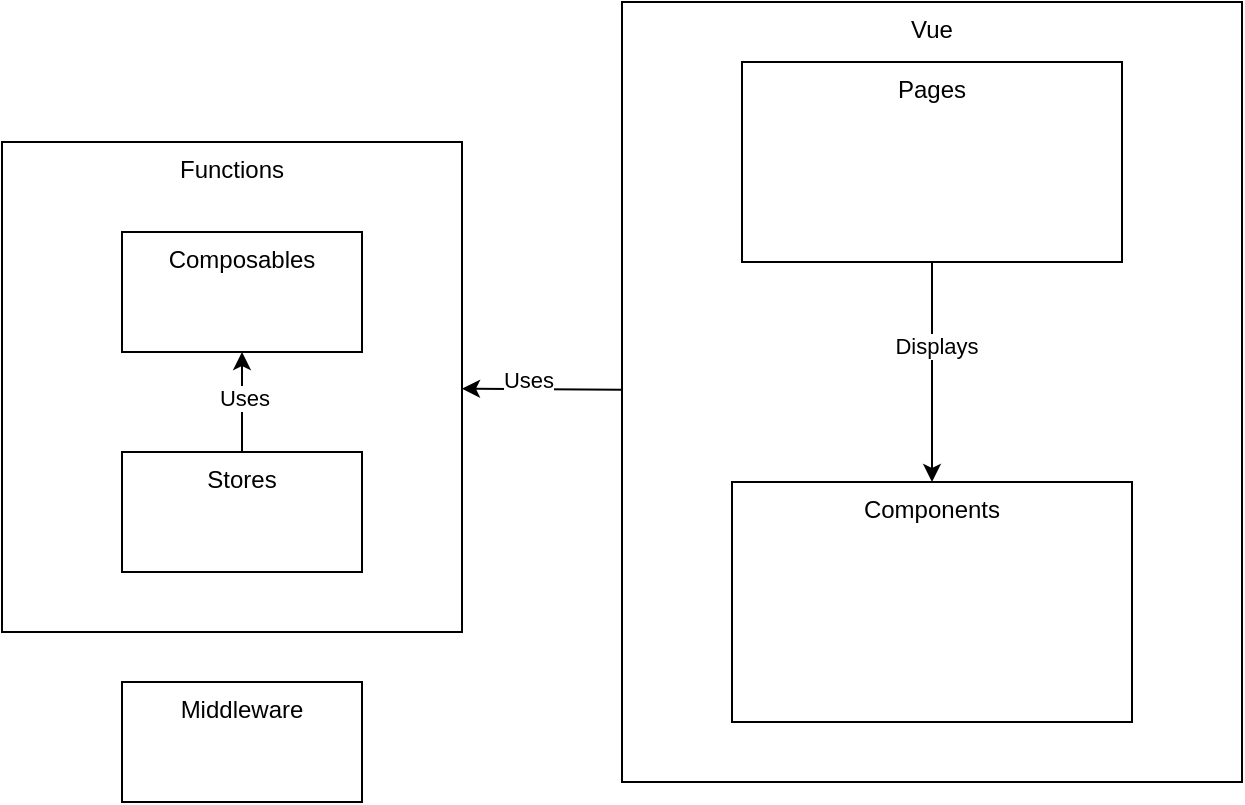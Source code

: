 <mxfile>
    <diagram id="y9OmIrKiMgaWfY2bx0Gq" name="Page-1">
        <mxGraphModel dx="1898" dy="850" grid="1" gridSize="10" guides="1" tooltips="1" connect="1" arrows="1" fold="1" page="1" pageScale="1" pageWidth="850" pageHeight="1100" math="0" shadow="0">
            <root>
                <mxCell id="0"/>
                <mxCell id="1" parent="0"/>
                <mxCell id="13" value="Functions" style="whiteSpace=wrap;html=1;verticalAlign=top;" vertex="1" parent="1">
                    <mxGeometry x="90" y="130" width="230" height="245" as="geometry"/>
                </mxCell>
                <mxCell id="14" style="edgeStyle=none;html=1;" edge="1" parent="1" source="12" target="13">
                    <mxGeometry relative="1" as="geometry"/>
                </mxCell>
                <mxCell id="15" value="Uses" style="edgeLabel;html=1;align=center;verticalAlign=middle;resizable=0;points=[];" vertex="1" connectable="0" parent="14">
                    <mxGeometry x="-0.386" y="4" relative="1" as="geometry">
                        <mxPoint x="-23" y="-9" as="offset"/>
                    </mxGeometry>
                </mxCell>
                <mxCell id="12" value="Vue" style="whiteSpace=wrap;html=1;verticalAlign=top;" vertex="1" parent="1">
                    <mxGeometry x="400" y="60" width="310" height="390" as="geometry"/>
                </mxCell>
                <mxCell id="3" value="Components&lt;br&gt;" style="whiteSpace=wrap;html=1;verticalAlign=top;" vertex="1" parent="1">
                    <mxGeometry x="455" y="300" width="200" height="120" as="geometry"/>
                </mxCell>
                <mxCell id="4" value="Composables" style="whiteSpace=wrap;html=1;verticalAlign=top;" vertex="1" parent="1">
                    <mxGeometry x="150" y="175" width="120" height="60" as="geometry"/>
                </mxCell>
                <mxCell id="17" style="edgeStyle=none;html=1;entryX=0.5;entryY=1;entryDx=0;entryDy=0;" edge="1" parent="1" source="5" target="4">
                    <mxGeometry relative="1" as="geometry">
                        <Array as="points">
                            <mxPoint x="210" y="275"/>
                        </Array>
                    </mxGeometry>
                </mxCell>
                <mxCell id="18" value="Uses" style="edgeLabel;html=1;align=center;verticalAlign=middle;resizable=0;points=[];" vertex="1" connectable="0" parent="17">
                    <mxGeometry x="0.1" y="-1" relative="1" as="geometry">
                        <mxPoint as="offset"/>
                    </mxGeometry>
                </mxCell>
                <mxCell id="5" value="Stores&lt;br&gt;" style="whiteSpace=wrap;html=1;verticalAlign=top;" vertex="1" parent="1">
                    <mxGeometry x="150" y="285" width="120" height="60" as="geometry"/>
                </mxCell>
                <mxCell id="10" style="edgeStyle=none;html=1;" edge="1" parent="1" source="6" target="3">
                    <mxGeometry relative="1" as="geometry"/>
                </mxCell>
                <mxCell id="11" value="Displays" style="edgeLabel;html=1;align=center;verticalAlign=middle;resizable=0;points=[];" vertex="1" connectable="0" parent="10">
                    <mxGeometry x="-0.24" y="2" relative="1" as="geometry">
                        <mxPoint as="offset"/>
                    </mxGeometry>
                </mxCell>
                <mxCell id="6" value="Pages&lt;br&gt;" style="whiteSpace=wrap;html=1;verticalAlign=top;" vertex="1" parent="1">
                    <mxGeometry x="460" y="90" width="190" height="100" as="geometry"/>
                </mxCell>
                <mxCell id="7" value="Middleware" style="whiteSpace=wrap;html=1;verticalAlign=top;" vertex="1" parent="1">
                    <mxGeometry x="150" y="400" width="120" height="60" as="geometry"/>
                </mxCell>
            </root>
        </mxGraphModel>
    </diagram>
</mxfile>